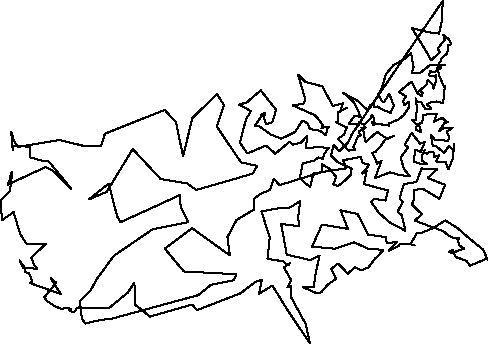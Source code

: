 unitsize(0.001cm);
draw((7810,6053)--(7798,5709));
draw((7798,5709)--(7744,5476));
draw((7744,5476)--(7547,5503));
draw((7547,5503)--(7324,5560));
draw((7324,5560)--(7264,5575));
draw((7264,5575)--(7503,5191));
draw((7503,5191)--(7606,5009));
draw((7606,5009)--(7759,5143));
draw((7759,5143)--(7724,5210));
draw((7724,5210)--(7802,5317));
draw((7802,5317)--(7848,5358));
draw((7848,5358)--(7821,5457));
draw((7821,5457)--(7874,5405));
draw((7874,5405)--(7883,5408));
draw((7883,5408)--(7927,5365));
draw((7927,5365)--(7962,5287));
draw((7962,5287)--(7913,5280));
draw((7913,5280)--(7890,5130));
draw((7890,5130)--(7790,5038));
draw((7790,5038)--(7772,4989));
draw((7772,4989)--(7716,4909));
draw((7716,4909)--(7777,4869));
draw((7777,4869)--(7702,4815));
draw((7702,4815)--(7654,4795));
draw((7654,4795)--(7583,4813));
draw((7583,4813)--(7570,4741));
draw((7570,4741)--(7617,4724));
draw((7617,4724)--(7673,4718));
draw((7673,4718)--(7698,4745));
draw((7698,4745)--(7692,4666));
draw((7692,4666)--(7679,4581));
draw((7679,4581)--(7674,4579));
draw((7674,4579)--(7647,4504));
draw((7647,4504)--(7631,4573));
draw((7631,4573)--(7547,4664));
draw((7547,4664)--(7520,4572));
draw((7520,4572)--(7399,4467));
draw((7399,4467)--(7458,4428));
draw((7458,4428)--(7443,4375));
draw((7443,4375)--(7364,4427));
draw((7364,4427)--(7338,4481));
draw((7338,4481)--(7259,4630));
draw((7259,4630)--(7037,4446));
draw((7037,4446)--(7160,4370));
draw((7160,4370)--(7111,4288));
draw((7111,4288)--(7128,4215));
draw((7128,4215)--(7207,4270));
draw((7207,4270)--(7216,4180));
draw((7216,4180)--(7124,4039));
draw((7124,4039)--(7037,3965));
draw((7037,3965)--(6862,3892));
draw((6862,3892)--(6864,3854));
draw((6864,3854)--(6621,3891));
draw((6621,3891)--(6577,3858));
draw((6577,3858)--(6567,3922));
draw((6567,3922)--(6602,3920));
draw((6602,3920)--(6603,3982));
draw((6603,3982)--(6557,4047));
draw((6557,4047)--(6537,3982));
draw((6537,3982)--(6425,3867));
draw((6425,3867)--(6333,3909));
draw((6333,3909)--(6340,3870));
draw((6340,3870)--(6150,3888));
draw((6150,3888)--(6259,4030));
draw((6259,4030)--(6366,4002));
draw((6366,4002)--(6312,4126));
draw((6312,4126)--(6241,4268));
draw((6241,4268)--(6139,4369));
draw((6139,4369)--(6058,4426));
draw((6058,4426)--(6237,4332));
draw((6237,4332)--(6304,4294));
draw((6304,4294)--(6450,4160));
draw((6450,4160)--(6488,4128));
draw((6488,4128)--(6524,4207));
draw((6524,4207)--(6589,4256));
draw((6589,4256)--(6607,4173));
draw((6607,4173)--(6660,4193));
draw((6660,4193)--(6713,4154));
draw((6713,4154)--(6891,4075));
draw((6891,4075)--(6947,4209));
draw((6947,4209)--(6911,4296));
draw((6911,4296)--(6868,4418));
draw((6868,4418)--(6779,4273));
draw((6779,4273)--(6740,4282));
draw((6740,4282)--(6670,4401));
draw((6670,4401)--(6735,4509));
draw((6735,4509)--(6806,4755));
draw((6806,4755)--(6937,4917));
draw((6937,4917)--(7142,5032));
draw((7142,5032)--(7254,5129));
draw((7254,5129)--(7295,4887));
draw((7295,4887)--(7267,4779));
draw((7267,4779)--(7417,4788));
draw((7417,4788)--(7576,4915));
draw((7576,4915)--(7622,4917));
draw((7622,4917)--(7744,4933));
draw((7744,4933)--(7846,4923));
draw((7846,4923)--(7783,4912));
draw((7783,4912)--(7700,4854));
draw((7700,4854)--(7726,4833));
draw((7726,4833)--(7752,4721));
draw((7752,4721)--(7832,4542));
draw((7832,4542)--(7848,4546));
draw((7848,4546)--(7817,4252));
draw((7817,4252)--(7698,4279));
draw((7698,4279)--(7613,4275));
draw((7613,4275)--(7554,4236));
draw((7554,4236)--(7542,4198));
draw((7542,4198)--(7549,4208));
draw((7549,4208)--(7534,4227));
draw((7534,4227)--(7601,4171));
draw((7601,4171)--(7604,4146));
draw((7604,4146)--(7541,4141));
draw((7541,4141)--(7506,4138));
draw((7506,4138)--(7432,4265));
draw((7432,4265)--(7360,4275));
draw((7360,4275)--(7333,4335));
draw((7333,4335)--(7349,4219));
draw((7349,4219)--(7355,4151));
draw((7355,4151)--(7344,4046));
draw((7344,4046)--(7345,3951));
draw((7345,3951)--(7271,3948));
draw((7271,3948)--(7351,3877));
draw((7351,3877)--(7342,3775));
draw((7342,3775)--(7429,3737));
draw((7429,3737)--(7423,3776));
draw((7423,3776)--(7388,3879));
draw((7388,3879)--(7449,3911));
draw((7449,3911)--(7466,4037));
draw((7466,4037)--(7562,4058));
draw((7562,4058)--(7705,4065));
draw((7705,4065)--(7660,3924));
draw((7660,3924)--(7805,3991));
draw((7805,3991)--(7872,3922));
draw((7872,3922)--(7909,3912));
draw((7909,3912)--(7844,3902));
draw((7844,3902)--(7750,3760));
draw((7750,3760)--(7841,3818));
draw((7841,3818)--(7988,3820));
draw((7988,3820)--(7879,3743));
draw((7879,3743)--(7922,3655));
draw((7922,3655)--(7906,3580));
draw((7906,3580)--(7803,3598));
draw((7803,3598)--(7667,3608));
draw((7667,3608)--(7603,3690));
draw((7603,3690)--(7633,3499));
draw((7633,3499)--(7696,3486));
draw((7696,3486)--(7838,3375));
draw((7838,3375)--(7919,3496));
draw((7919,3496)--(8001,3418));
draw((8001,3418)--(8013,3523));
draw((8013,3523)--(7989,3271));
draw((7989,3271)--(7909,3080));
draw((7909,3080)--(7861,3216));
draw((7861,3216)--(7695,3220));
draw((7695,3220)--(7747,3329));
draw((7747,3329)--(7657,3301));
draw((7657,3301)--(7654,3377));
draw((7654,3377)--(7582,3396));
draw((7582,3396)--(7533,3358));
draw((7533,3358)--(7475,3388));
draw((7475,3388)--(7494,3430));
draw((7494,3430)--(7452,3339));
draw((7452,3339)--(7453,3229));
draw((7453,3229)--(7532,3175));
draw((7532,3175)--(7434,3173));
draw((7434,3173)--(7299,3219));
draw((7299,3219)--(7316,3360));
draw((7316,3360)--(7321,3429));
draw((7321,3429)--(7422,3390));
draw((7422,3390)--(7492,3560));
draw((7492,3560)--(7408,3534));
draw((7408,3534)--(7370,3588));
draw((7370,3588)--(7331,3634));
draw((7331,3634)--(7262,3725));
draw((7262,3725)--(7141,3514));
draw((7141,3514)--(7199,3469));
draw((7199,3469)--(7076,3302));
draw((7076,3302)--(7082,3235));
draw((7082,3235)--(7131,3081));
draw((7131,3081)--(7238,2957));
draw((7238,2957)--(7055,2981));
draw((7055,2981)--(6881,3029));
draw((6881,3029)--(6617,2928));
draw((6617,2928)--(6731,3234));
draw((6731,3234)--(6656,3181));
draw((6656,3181)--(6570,3371));
draw((6570,3371)--(6623,3389));
draw((6623,3389)--(6713,3488));
draw((6713,3488)--(6798,3610));
draw((6798,3610)--(6958,3678));
draw((6958,3678)--(6833,3618));
draw((6833,3618)--(6652,3742));
draw((6652,3742)--(6453,3567));
draw((6453,3567)--(6426,3656));
draw((6426,3656)--(6427,3717));
draw((6427,3717)--(6376,3819));
draw((6376,3819)--(6454,3821));
draw((6454,3821)--(6327,3745));
draw((6327,3745)--(6365,3679));
draw((6365,3679)--(6317,3673));
draw((6317,3673)--(6235,3471));
draw((6235,3471)--(6265,3426));
draw((6265,3426)--(6148,3413));
draw((6148,3413)--(5965,3624));
draw((5965,3624)--(6069,3695));
draw((6069,3695)--(6120,3821));
draw((6120,3821)--(5926,3912));
draw((5926,3912)--(5964,3935));
draw((5964,3935)--(5955,4081));
draw((5955,4081)--(6123,4167));
draw((6123,4167)--(6008,4117));
draw((6008,4117)--(6051,4246));
draw((6051,4246)--(5871,4202));
draw((5871,4202)--(5685,4546));
draw((5685,4546)--(5387,4623));
draw((5387,4623)--(5259,4751));
draw((5259,4751)--(5385,4318));
draw((5385,4318)--(5356,4241));
draw((5356,4241)--(5168,4208));
draw((5168,4208)--(5543,4042));
draw((5543,4042)--(5597,3993));
draw((5597,3993)--(5706,3844));
draw((5706,3844)--(5671,3807));
draw((5671,3807)--(5720,3823));
draw((5720,3823)--(5803,3824));
draw((5803,3824)--(5778,3813));
draw((5778,3813)--(5751,3681));
draw((5751,3681)--(5678,3742));
draw((5678,3742)--(5621,3768));
draw((5621,3768)--(5541,3769));
draw((5541,3769)--(5457,3808));
draw((5457,3808)--(5427,3894));
draw((5427,3894)--(5336,3943));
draw((5336,3943)--(5207,3742));
draw((5207,3742)--(4965,3622));
draw((4965,3622)--(4780,3694));
draw((4780,3694)--(4574,3843));
draw((4574,3843)--(4496,3844));
draw((4496,3844)--(4634,4054));
draw((4634,4054)--(4607,4049));
draw((4607,4049)--(4679,4084));
draw((4679,4084)--(4655,3992));
draw((4655,3992)--(4694,3877));
draw((4694,3877)--(4806,3914));
draw((4806,3914)--(4871,4132));
draw((4871,4132)--(4606,4468));
draw((4606,4468)--(4602,4478));
draw((4602,4478)--(4354,4262));
draw((4354,4262)--(4217,4224));
draw((4217,4224)--(4427,4109));
draw((4427,4109)--(4342,3966));
draw((4342,3966)--(4293,3788));
draw((4293,3788)--(4232,3551));
draw((4232,3551)--(4364,3362));
draw((4364,3362)--(4694,3502));
draw((4694,3502)--(4857,3359));
draw((4857,3359)--(5111,3569));
draw((5111,3569)--(5160,3517));
draw((5160,3517)--(5316,3554));
draw((5316,3554)--(5315,3557));
draw((5315,3557)--(5417,3673));
draw((5417,3673)--(5400,3461));
draw((5400,3461)--(5540,3468));
draw((5540,3468)--(5649,3472));
draw((5649,3472)--(5796,3459));
draw((5796,3459)--(5719,3352));
draw((5719,3352)--(5697,3269));
draw((5697,3269)--(5619,3291));
draw((5619,3291)--(5539,3235));
draw((5539,3235)--(5342,3188));
draw((5342,3188)--(5291,2929));
draw((5291,2929)--(5350,2867));
draw((5350,2867)--(5470,2774));
draw((5470,2774)--(5531,3011));
draw((5531,3011)--(6113,3101));
draw((6113,3101)--(6050,3242));
draw((6050,3242)--(6360,3301));
draw((6360,3301)--(6402,3190));
draw((6402,3190)--(6518,3165));
draw((6518,3165)--(6387,3008));
draw((6387,3008)--(6468,3050));
draw((6468,3050)--(6422,2820));
draw((6422,2820)--(6766,2732));
draw((6766,2732)--(6848,2712));
draw((6848,2712)--(6800,2532));
draw((6800,2532)--(6597,2563));
draw((6597,2563)--(6547,2506));
draw((6547,2506)--(6686,2312));
draw((6686,2312)--(6885,2138));
draw((6885,2138)--(7152,2000));
draw((7152,2000)--(7087,2274));
draw((7087,2274)--(7015,2333));
draw((7015,2333)--(7104,2510));
draw((7104,2510)--(7049,2570));
draw((7049,2570)--(7125,2823));
draw((7125,2823)--(7346,2858));
draw((7346,2858)--(7440,3100));
draw((7440,3100)--(7503,3086));
draw((7503,3086)--(7715,3086));
draw((7715,3086)--(7543,2929));
draw((7543,2929)--(7851,2809));
draw((7851,2809)--(7753,2564));
draw((7753,2564)--(7458,2741));
draw((7458,2741)--(7309,2717));
draw((7309,2717)--(7304,2550));
draw((7304,2550)--(7267,2466));
draw((7267,2466)--(7351,2376));
draw((7351,2376)--(7448,2291));
draw((7448,2291)--(7315,2181));
draw((7315,2181)--(7418,2139));
draw((7418,2139)--(7822,1992));
draw((7822,1992)--(7905,1921));
draw((7905,1921)--(7989,1876));
draw((7989,1876)--(8063,1860));
draw((8063,1860)--(8101,1876));
draw((8101,1876)--(8080,1835));
draw((8080,1835)--(8098,1746));
draw((8098,1746)--(8184,1685));
draw((8184,1685)--(7973,1606));
draw((7973,1606)--(7926,1627));
draw((7926,1627)--(7985,1657));
draw((7985,1657)--(8038,1535));
draw((8038,1535)--(8228,1471));
draw((8228,1471)--(8292,1383));
draw((8292,1383)--(8594,1510));
draw((8594,1510)--(8605,1479));
draw((8605,1479)--(8525,1664));
draw((8525,1664)--(8229,1905));
draw((8229,1905)--(8080,2039));
draw((8080,2039)--(7856,2181));
draw((7856,2181)--(7643,2048));
draw((7643,2048)--(7416,1953));
draw((7416,1953)--(7352,1952));
draw((7352,1952)--(7240,1762));
draw((7240,1762)--(7314,1739));
draw((7314,1739)--(7218,1773));
draw((7218,1773)--(7046,1757));
draw((7046,1757)--(7035,1733));
draw((7035,1733)--(6932,1683));
draw((6932,1683)--(6854,1640));
draw((6854,1640)--(7004,1805));
draw((7004,1805)--(6826,1774));
draw((6826,1774)--(6803,1886));
draw((6803,1886)--(6493,1931));
draw((6493,1931)--(6307,2295));
draw((6307,2295)--(6007,2359));
draw((6007,2359)--(6139,2032));
draw((6139,2032)--(5681,2109));
draw((5681,2109)--(5506,1719));
draw((5506,1719)--(5914,1682));
draw((5914,1682)--(6252,1795));
draw((6252,1795)--(6496,1678));
draw((6496,1678)--(6765,1663));
draw((6765,1663)--(6651,1534));
draw((6651,1534)--(6621,1513));
draw((6621,1513)--(6494,1347));
draw((6494,1347)--(6359,1298));
draw((6359,1298)--(6378,1314));
draw((6378,1314)--(6379,1302));
draw((6379,1302)--(6258,1354));
draw((6258,1354)--(6136,1243));
draw((6136,1243)--(5964,1421));
draw((5964,1421)--(5840,1325));
draw((5840,1325)--(5930,1151));
draw((5930,1151)--(5788,1053));
draw((5788,1053)--(5666,914));
draw((5666,914)--(5596,892));
draw((5596,892)--(5344,1003));
draw((5344,1003)--(5532,998));
draw((5532,998)--(5571,1255));
draw((5571,1255)--(5637,1558));
draw((5637,1558)--(5472,1482));
draw((5472,1482)--(5060,1577));
draw((5060,1577)--(4959,2123));
draw((4959,2123)--(4996,2115));
draw((4996,2115)--(5277,2078));
draw((5277,2078)--(5260,2230));
draw((5260,2230)--(5296,2520));
draw((5296,2520)--(5117,2409));
draw((5117,2409)--(4973,2406));
draw((4973,2406)--(4612,2341));
draw((4612,2341)--(4759,1883));
draw((4759,1883)--(4719,1504));
draw((4719,1504)--(5005,1458));
draw((5005,1458)--(5068,1390));
draw((5068,1390)--(5098,1394));
draw((5098,1394)--(5114,1430));
draw((5114,1430)--(5010,1351));
draw((5010,1351)--(5139,1124));
draw((5139,1124)--(5069,998));
draw((5069,998)--(5140,1018));
draw((5140,1018)--(5136,825));
draw((5136,825)--(5393,355));
draw((5393,355)--(5469,10));
draw((5469,10)--(5070,605));
draw((5070,605)--(4805,1033));
draw((4805,1033)--(4569,886));
draw((4569,886)--(4619,1132));
draw((4619,1132)--(4500,1093));
draw((4500,1093)--(4244,896));
draw((4244,896)--(3477,599));
draw((3477,599)--(3390,698));
draw((3390,698)--(2647,485));
draw((2647,485)--(2384,695));
draw((2384,695)--(2372,1084));
draw((2372,1084)--(2260,913));
draw((2260,913)--(1926,636));
draw((1926,636)--(1415,628));
draw((1415,628)--(1406,750));
draw((1406,750)--(1595,942));
draw((1595,942)--(1721,1165));
draw((1721,1165)--(2011,1558));
draw((2011,1558)--(2694,2026));
draw((2694,2026)--(3319,2151));
draw((3319,2151)--(3233,2329));
draw((3233,2329)--(3189,2411));
draw((3189,2411)--(3174,2627));
draw((3174,2627)--(2126,2150));
draw((2126,2150)--(2067,2254));
draw((2067,2254)--(1918,2832));
draw((1918,2832)--(1575,2555));
draw((1575,2555)--(1882,2684));
draw((1882,2684)--(2342,3439));
draw((2342,3439)--(2835,2912));
draw((2835,2912)--(3307,2833));
draw((3307,2833)--(3461,2718));
draw((3461,2718)--(4196,2929));
draw((4196,2929)--(4458,3007));
draw((4458,3007)--(4537,3143));
draw((4537,3143)--(4252,3206));
draw((4252,3206)--(3824,3838));
draw((3824,3838)--(3950,4215));
draw((3950,4215)--(3832,4410));
draw((3832,4410)--(3396,3990));
draw((3396,3990)--(3229,3312));
draw((3229,3312)--(3108,3908));
draw((3108,3908)--(2906,4131));
draw((2906,4131)--(1851,3710));
draw((1851,3710)--(1784,3494));
draw((1784,3494)--(1482,3494));
draw((1482,3494)--(1047,3602));
draw((1047,3602)--(952,3583));
draw((952,3583)--(317,3476));
draw((317,3476)--(250,3578));
draw((250,3578)--(199,3743));
draw((199,3743)--(226,3415));
draw((226,3415)--(236,3494));
draw((236,3494)--(536,3481));
draw((536,3481)--(525,3297));
draw((525,3297)--(741,3235));
draw((741,3235)--(863,3219));
draw((863,3219)--(1263,2734));
draw((1263,2734)--(920,3065));
draw((920,3065)--(806,3123));
draw((806,3123)--(141,2814));
draw((141,2814)--(174,2901));
draw((174,2901)--(197,3021));
draw((197,3021)--(218,3031));
draw((218,3031)--(178,2702));
draw((178,2702)--(10,2537));
draw((10,2537)--(36,2185));
draw((36,2185)--(240,2327));
draw((240,2327)--(354,1950));
draw((354,1950)--(464,1773));
draw((464,1773)--(809,1766));
draw((809,1766)--(552,1526));
draw((552,1526)--(602,1395));
draw((602,1395)--(659,1331));
draw((659,1331)--(413,1338));
draw((413,1338)--(345,1476));
draw((345,1476)--(437,1344));
draw((437,1344)--(450,1274));
draw((450,1274)--(478,1256));
draw((478,1256)--(489,1254));
draw((489,1254)--(513,1247));
draw((513,1247)--(572,1108));
draw((572,1108)--(527,1077));
draw((527,1077)--(1072,883));
draw((1072,883)--(893,1161));
draw((893,1161)--(993,1084));
draw((993,1084)--(783,825));
draw((783,825)--(834,757));
draw((834,757)--(982,659));
draw((982,659)--(1082,625));
draw((1082,625)--(1213,633));
draw((1213,633)--(1254,617));
draw((1254,617)--(1212,603));
draw((1212,603)--(1253,580));
draw((1253,580)--(1249,600));
draw((1249,600)--(1276,559));
draw((1276,559)--(1322,580));
draw((1322,580)--(1361,637));
draw((1361,637)--(1422,658));
draw((1422,658)--(1443,459));
draw((1443,459)--(1503,362));
draw((1503,362)--(1790,429));
draw((1790,429)--(1961,445));
draw((1961,445)--(3499,863));
draw((3499,863)--(3719,1043));
draw((3719,1043)--(4125,1125));
draw((4125,1125)--(4170,1232));
draw((4170,1232)--(3245,1281));
draw((3245,1281)--(2908,1681));
draw((2908,1681)--(3390,2043));
draw((3390,2043)--(4056,1564));
draw((4056,1564)--(4012,1886));
draw((4012,1886)--(4174,2190));
draw((4174,2190)--(4488,2378));
draw((4488,2378)--(4476,2555));
draw((4476,2555)--(4584,2643));
draw((4584,2643)--(4763,2720));
draw((4763,2720)--(4831,2917));
draw((4831,2917)--(4898,2840));
draw((4898,2840)--(4929,2803));
draw((4929,2803)--(5650,3023));
draw((5650,3023)--(5677,3049));
draw((5677,3049)--(5679,3171));
draw((5679,3171)--(5821,3086));
draw((5821,3086)--(5930,2948));
draw((5930,2948)--(5881,2817));
draw((5881,2817)--(5963,2789));
draw((5963,2789)--(6044,2848));
draw((6044,2848)--(6190,2985));
draw((6190,2985)--(6204,3099));
draw((6204,3099)--(5960,3207));
draw((5960,3207)--(5841,3328));
draw((5841,3328)--(5887,3508));
draw((5887,3508)--(5987,3402));
draw((5987,3402)--(6140,3558));
draw((6140,3558)--(6207,3700));
draw((6207,3700)--(7810,6053));
